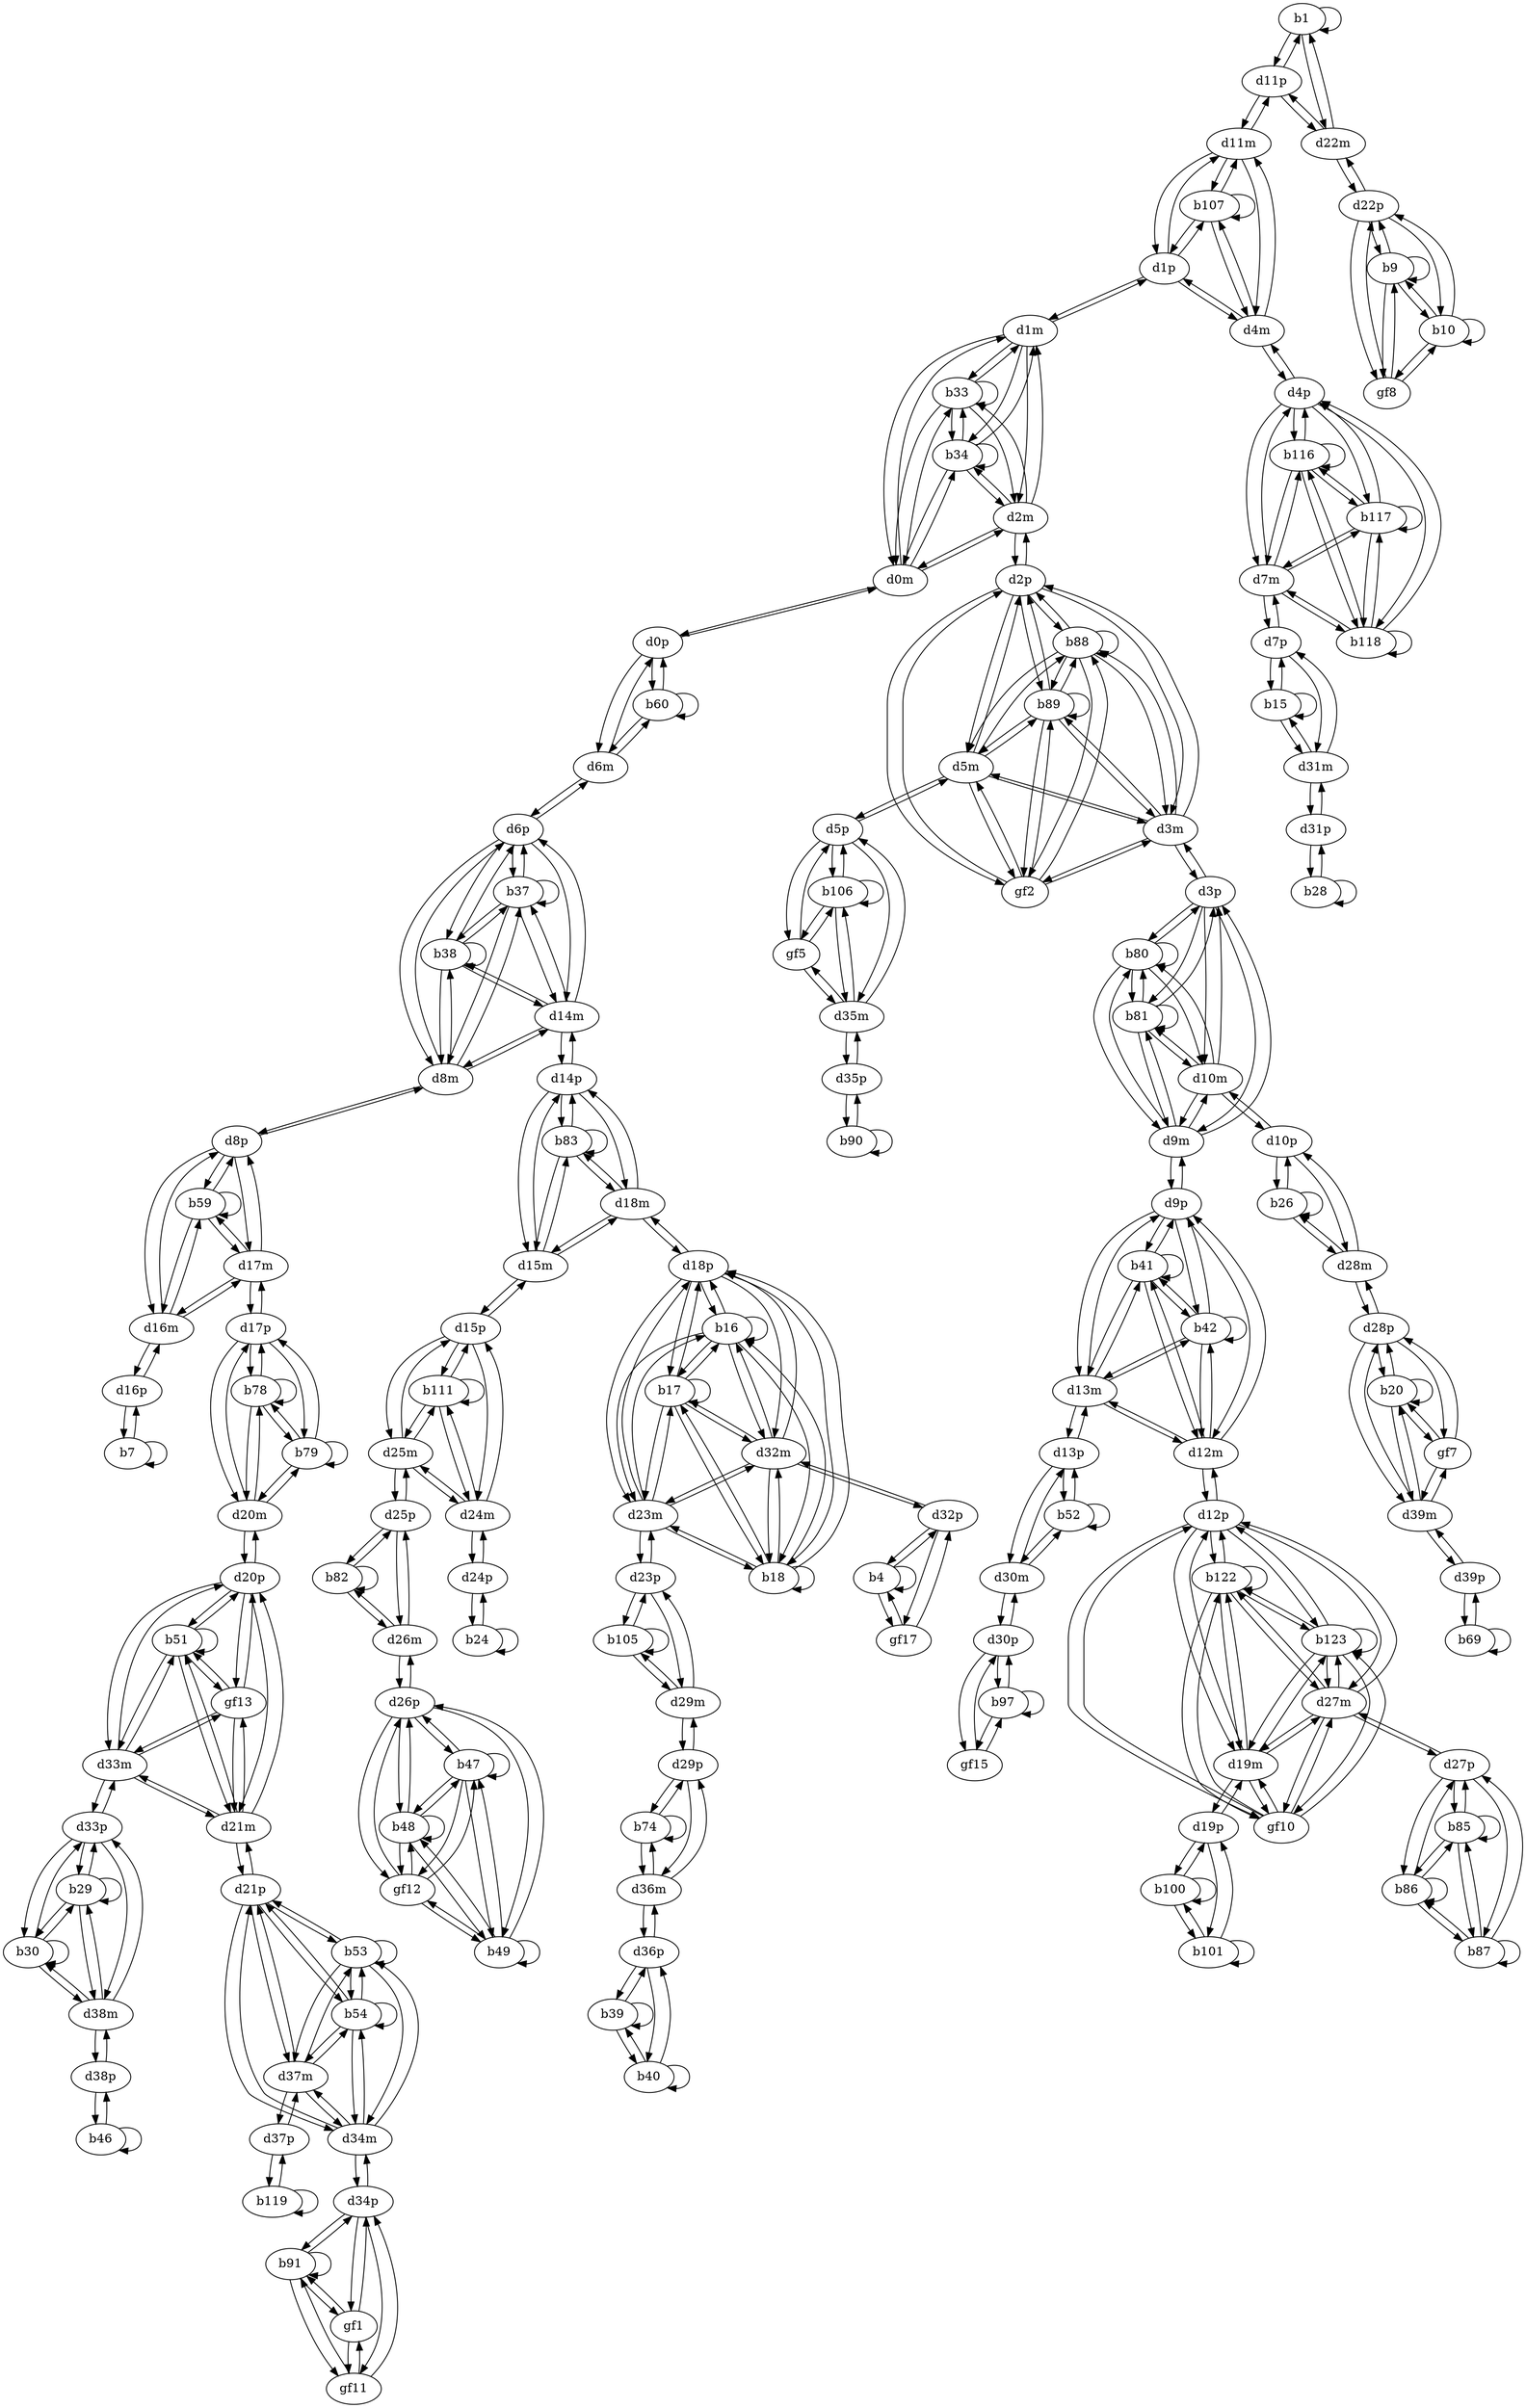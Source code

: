 digraph G {
  b1;
  b4;
  gf17;
  b7;
  b9;
  b10;
  gf8;
  b15;
  b16;
  b17;
  b18;
  b20;
  gf7;
  b24;
  b26;
  b28;
  b29;
  b30;
  b33;
  b34;
  b37;
  b38;
  b39;
  b40;
  b41;
  b42;
  b46;
  b47;
  b48;
  b49;
  gf12;
  b51;
  gf13;
  b52;
  b53;
  b54;
  b59;
  b60;
  b69;
  b74;
  b78;
  b79;
  b80;
  b81;
  b82;
  b83;
  b85;
  b86;
  b87;
  b88;
  b89;
  gf2;
  b90;
  b91;
  gf1;
  gf11;
  b97;
  gf15;
  b100;
  b101;
  b105;
  b106;
  gf5;
  b107;
  b111;
  b116;
  b117;
  b118;
  b119;
  b122;
  b123;
  gf10;
  d0m;
  d0p;
  d1m;
  d1p;
  d2m;
  d2p;
  d3m;
  d3p;
  d4m;
  d4p;
  d5m;
  d5p;
  d6m;
  d6p;
  d7m;
  d7p;
  d8m;
  d8p;
  d9m;
  d9p;
  d10m;
  d10p;
  d11m;
  d11p;
  d12m;
  d12p;
  d13m;
  d13p;
  d14m;
  d14p;
  d15m;
  d15p;
  d16m;
  d16p;
  d17m;
  d17p;
  d18m;
  d18p;
  d19m;
  d19p;
  d20m;
  d20p;
  d21m;
  d21p;
  d22m;
  d22p;
  d23m;
  d23p;
  d24m;
  d24p;
  d25m;
  d25p;
  d26m;
  d26p;
  d27m;
  d27p;
  d28m;
  d28p;
  d29m;
  d29p;
  d30m;
  d30p;
  d31m;
  d31p;
  d32m;
  d32p;
  d33m;
  d33p;
  d34m;
  d34p;
  d35m;
  d35p;
  d36m;
  d36p;
  d37m;
  d37p;
  d38m;
  d38p;
  d39m;
  d39p;
  b1 -> b1;
  b4 -> b4;
  b4 -> gf17;
  gf17 -> b4;
  b7 -> b7;
  b9 -> b9;
  b9 -> b10;
  b9 -> gf8;
  b10 -> b9;
  b10 -> b10;
  b10 -> gf8;
  gf8 -> b9;
  gf8 -> b10;
  b15 -> b15;
  b16 -> b16;
  b16 -> b17;
  b16 -> b18;
  b17 -> b16;
  b17 -> b17;
  b17 -> b18;
  b18 -> b16;
  b18 -> b17;
  b18 -> b18;
  b20 -> b20;
  b20 -> gf7;
  gf7 -> b20;
  b24 -> b24;
  b26 -> b26;
  b28 -> b28;
  b29 -> b29;
  b29 -> b30;
  b30 -> b29;
  b30 -> b30;
  b33 -> b33;
  b33 -> b34;
  b34 -> b33;
  b34 -> b34;
  b37 -> b37;
  b37 -> b38;
  b38 -> b37;
  b38 -> b38;
  b39 -> b39;
  b39 -> b40;
  b40 -> b39;
  b40 -> b40;
  b41 -> b41;
  b41 -> b42;
  b42 -> b41;
  b42 -> b42;
  b46 -> b46;
  b47 -> b47;
  b47 -> b48;
  b47 -> b49;
  b47 -> gf12;
  b48 -> b47;
  b48 -> b48;
  b48 -> b49;
  b48 -> gf12;
  b49 -> b47;
  b49 -> b48;
  b49 -> b49;
  b49 -> gf12;
  gf12 -> b47;
  gf12 -> b48;
  gf12 -> b49;
  b51 -> b51;
  b51 -> gf13;
  gf13 -> b51;
  b52 -> b52;
  b53 -> b53;
  b53 -> b54;
  b54 -> b53;
  b54 -> b54;
  b59 -> b59;
  b60 -> b60;
  b69 -> b69;
  b74 -> b74;
  b78 -> b78;
  b78 -> b79;
  b79 -> b78;
  b79 -> b79;
  b80 -> b80;
  b80 -> b81;
  b81 -> b80;
  b81 -> b81;
  b82 -> b82;
  b83 -> b83;
  b85 -> b85;
  b85 -> b86;
  b85 -> b87;
  b86 -> b85;
  b86 -> b86;
  b86 -> b87;
  b87 -> b85;
  b87 -> b86;
  b87 -> b87;
  b88 -> b88;
  b88 -> b89;
  b88 -> gf2;
  b89 -> b88;
  b89 -> b89;
  b89 -> gf2;
  gf2 -> b88;
  gf2 -> b89;
  b90 -> b90;
  b91 -> b91;
  b91 -> gf1;
  b91 -> gf11;
  gf1 -> b91;
  gf1 -> gf11;
  gf11 -> b91;
  gf11 -> gf1;
  b97 -> b97;
  b97 -> gf15;
  gf15 -> b97;
  b100 -> b100;
  b100 -> b101;
  b101 -> b100;
  b101 -> b101;
  b105 -> b105;
  b106 -> b106;
  b106 -> gf5;
  gf5 -> b106;
  b107 -> b107;
  b111 -> b111;
  b116 -> b116;
  b116 -> b117;
  b116 -> b118;
  b117 -> b116;
  b117 -> b117;
  b117 -> b118;
  b118 -> b116;
  b118 -> b117;
  b118 -> b118;
  b119 -> b119;
  b122 -> b122;
  b122 -> b123;
  b122 -> gf10;
  b123 -> b122;
  b123 -> b123;
  b123 -> gf10;
  gf10 -> b122;
  gf10 -> b123;
  d0m -> d0p;
  d0p -> d0m;
  b33 -> d0m;
  d0m -> b33;
  b34 -> d0m;
  d0m -> b34;
  b60 -> d0p;
  d0p -> b60;
  d1m -> d1p;
  d1p -> d1m;
  b33 -> d1m;
  d1m -> b33;
  b34 -> d1m;
  d1m -> b34;
  b107 -> d1p;
  d1p -> b107;
  d2m -> d2p;
  d2p -> d2m;
  b33 -> d2m;
  d2m -> b33;
  b34 -> d2m;
  d2m -> b34;
  b88 -> d2p;
  d2p -> b88;
  b89 -> d2p;
  d2p -> b89;
  gf2 -> d2p;
  d2p -> gf2;
  d3m -> d3p;
  d3p -> d3m;
  b88 -> d3m;
  d3m -> b88;
  b89 -> d3m;
  d3m -> b89;
  gf2 -> d3m;
  d3m -> gf2;
  b80 -> d3p;
  d3p -> b80;
  b81 -> d3p;
  d3p -> b81;
  d4m -> d4p;
  d4p -> d4m;
  b107 -> d4m;
  d4m -> b107;
  b116 -> d4p;
  d4p -> b116;
  b117 -> d4p;
  d4p -> b117;
  b118 -> d4p;
  d4p -> b118;
  d5m -> d5p;
  d5p -> d5m;
  b88 -> d5m;
  d5m -> b88;
  b89 -> d5m;
  d5m -> b89;
  gf2 -> d5m;
  d5m -> gf2;
  b106 -> d5p;
  d5p -> b106;
  gf5 -> d5p;
  d5p -> gf5;
  d6m -> d6p;
  d6p -> d6m;
  b60 -> d6m;
  d6m -> b60;
  b37 -> d6p;
  d6p -> b37;
  b38 -> d6p;
  d6p -> b38;
  d7m -> d7p;
  d7p -> d7m;
  b116 -> d7m;
  d7m -> b116;
  b117 -> d7m;
  d7m -> b117;
  b118 -> d7m;
  d7m -> b118;
  b15 -> d7p;
  d7p -> b15;
  d8m -> d8p;
  d8p -> d8m;
  b37 -> d8m;
  d8m -> b37;
  b38 -> d8m;
  d8m -> b38;
  b59 -> d8p;
  d8p -> b59;
  d9m -> d9p;
  d9p -> d9m;
  b80 -> d9m;
  d9m -> b80;
  b81 -> d9m;
  d9m -> b81;
  b41 -> d9p;
  d9p -> b41;
  b42 -> d9p;
  d9p -> b42;
  d10m -> d10p;
  d10p -> d10m;
  b80 -> d10m;
  d10m -> b80;
  b81 -> d10m;
  d10m -> b81;
  b26 -> d10p;
  d10p -> b26;
  d11m -> d11p;
  d11p -> d11m;
  b107 -> d11m;
  d11m -> b107;
  b1 -> d11p;
  d11p -> b1;
  d12m -> d12p;
  d12p -> d12m;
  b41 -> d12m;
  d12m -> b41;
  b42 -> d12m;
  d12m -> b42;
  b122 -> d12p;
  d12p -> b122;
  b123 -> d12p;
  d12p -> b123;
  gf10 -> d12p;
  d12p -> gf10;
  d13m -> d13p;
  d13p -> d13m;
  b41 -> d13m;
  d13m -> b41;
  b42 -> d13m;
  d13m -> b42;
  b52 -> d13p;
  d13p -> b52;
  d14m -> d14p;
  d14p -> d14m;
  b37 -> d14m;
  d14m -> b37;
  b38 -> d14m;
  d14m -> b38;
  b83 -> d14p;
  d14p -> b83;
  d15m -> d15p;
  d15p -> d15m;
  b83 -> d15m;
  d15m -> b83;
  b111 -> d15p;
  d15p -> b111;
  d16m -> d16p;
  d16p -> d16m;
  b59 -> d16m;
  d16m -> b59;
  b7 -> d16p;
  d16p -> b7;
  d17m -> d17p;
  d17p -> d17m;
  b59 -> d17m;
  d17m -> b59;
  b78 -> d17p;
  d17p -> b78;
  b79 -> d17p;
  d17p -> b79;
  d18m -> d18p;
  d18p -> d18m;
  b83 -> d18m;
  d18m -> b83;
  b16 -> d18p;
  d18p -> b16;
  b17 -> d18p;
  d18p -> b17;
  b18 -> d18p;
  d18p -> b18;
  d19m -> d19p;
  d19p -> d19m;
  b122 -> d19m;
  d19m -> b122;
  b123 -> d19m;
  d19m -> b123;
  gf10 -> d19m;
  d19m -> gf10;
  b100 -> d19p;
  d19p -> b100;
  b101 -> d19p;
  d19p -> b101;
  d20m -> d20p;
  d20p -> d20m;
  b78 -> d20m;
  d20m -> b78;
  b79 -> d20m;
  d20m -> b79;
  b51 -> d20p;
  d20p -> b51;
  gf13 -> d20p;
  d20p -> gf13;
  d21m -> d21p;
  d21p -> d21m;
  b51 -> d21m;
  d21m -> b51;
  gf13 -> d21m;
  d21m -> gf13;
  b53 -> d21p;
  d21p -> b53;
  b54 -> d21p;
  d21p -> b54;
  d22m -> d22p;
  d22p -> d22m;
  b1 -> d22m;
  d22m -> b1;
  b9 -> d22p;
  d22p -> b9;
  b10 -> d22p;
  d22p -> b10;
  gf8 -> d22p;
  d22p -> gf8;
  d23m -> d23p;
  d23p -> d23m;
  b16 -> d23m;
  d23m -> b16;
  b17 -> d23m;
  d23m -> b17;
  b18 -> d23m;
  d23m -> b18;
  b105 -> d23p;
  d23p -> b105;
  d24m -> d24p;
  d24p -> d24m;
  b111 -> d24m;
  d24m -> b111;
  b24 -> d24p;
  d24p -> b24;
  d25m -> d25p;
  d25p -> d25m;
  b111 -> d25m;
  d25m -> b111;
  b82 -> d25p;
  d25p -> b82;
  d26m -> d26p;
  d26p -> d26m;
  b82 -> d26m;
  d26m -> b82;
  b47 -> d26p;
  d26p -> b47;
  b48 -> d26p;
  d26p -> b48;
  b49 -> d26p;
  d26p -> b49;
  gf12 -> d26p;
  d26p -> gf12;
  d27m -> d27p;
  d27p -> d27m;
  b122 -> d27m;
  d27m -> b122;
  b123 -> d27m;
  d27m -> b123;
  gf10 -> d27m;
  d27m -> gf10;
  b85 -> d27p;
  d27p -> b85;
  b86 -> d27p;
  d27p -> b86;
  b87 -> d27p;
  d27p -> b87;
  d28m -> d28p;
  d28p -> d28m;
  b26 -> d28m;
  d28m -> b26;
  b20 -> d28p;
  d28p -> b20;
  gf7 -> d28p;
  d28p -> gf7;
  d29m -> d29p;
  d29p -> d29m;
  b105 -> d29m;
  d29m -> b105;
  b74 -> d29p;
  d29p -> b74;
  d30m -> d30p;
  d30p -> d30m;
  b52 -> d30m;
  d30m -> b52;
  b97 -> d30p;
  d30p -> b97;
  gf15 -> d30p;
  d30p -> gf15;
  d31m -> d31p;
  d31p -> d31m;
  b15 -> d31m;
  d31m -> b15;
  b28 -> d31p;
  d31p -> b28;
  d32m -> d32p;
  d32p -> d32m;
  b16 -> d32m;
  d32m -> b16;
  b17 -> d32m;
  d32m -> b17;
  b18 -> d32m;
  d32m -> b18;
  b4 -> d32p;
  d32p -> b4;
  gf17 -> d32p;
  d32p -> gf17;
  d33m -> d33p;
  d33p -> d33m;
  b51 -> d33m;
  d33m -> b51;
  gf13 -> d33m;
  d33m -> gf13;
  b29 -> d33p;
  d33p -> b29;
  b30 -> d33p;
  d33p -> b30;
  d34m -> d34p;
  d34p -> d34m;
  b53 -> d34m;
  d34m -> b53;
  b54 -> d34m;
  d34m -> b54;
  b91 -> d34p;
  d34p -> b91;
  gf1 -> d34p;
  d34p -> gf1;
  gf11 -> d34p;
  d34p -> gf11;
  d35m -> d35p;
  d35p -> d35m;
  b106 -> d35m;
  d35m -> b106;
  gf5 -> d35m;
  d35m -> gf5;
  b90 -> d35p;
  d35p -> b90;
  d36m -> d36p;
  d36p -> d36m;
  b74 -> d36m;
  d36m -> b74;
  b39 -> d36p;
  d36p -> b39;
  b40 -> d36p;
  d36p -> b40;
  d37m -> d37p;
  d37p -> d37m;
  b53 -> d37m;
  d37m -> b53;
  b54 -> d37m;
  d37m -> b54;
  b119 -> d37p;
  d37p -> b119;
  d38m -> d38p;
  d38p -> d38m;
  b29 -> d38m;
  d38m -> b29;
  b30 -> d38m;
  d38m -> b30;
  b46 -> d38p;
  d38p -> b46;
  d39m -> d39p;
  d39p -> d39m;
  b20 -> d39m;
  d39m -> b20;
  gf7 -> d39m;
  d39m -> gf7;
  b69 -> d39p;
  d39p -> b69;
  d11p -> d22m;
  d22m -> d11p;
  d7p -> d31m;
  d31m -> d7p;
  d18p -> d23m;
  d18p -> d32m;
  d23m -> d18p;
  d23m -> d32m;
  d32m -> d18p;
  d32m -> d23m;
  d28p -> d39m;
  d39m -> d28p;
  d10p -> d28m;
  d28m -> d10p;
  d33p -> d38m;
  d38m -> d33p;
  d0m -> d1m;
  d0m -> d2m;
  d1m -> d0m;
  d1m -> d2m;
  d2m -> d0m;
  d2m -> d1m;
  d6p -> d8m;
  d6p -> d14m;
  d8m -> d6p;
  d8m -> d14m;
  d14m -> d6p;
  d14m -> d8m;
  d9p -> d12m;
  d9p -> d13m;
  d12m -> d9p;
  d12m -> d13m;
  d13m -> d9p;
  d13m -> d12m;
  d20p -> d21m;
  d20p -> d33m;
  d21m -> d20p;
  d21m -> d33m;
  d33m -> d20p;
  d33m -> d21m;
  d13p -> d30m;
  d30m -> d13p;
  d21p -> d34m;
  d21p -> d37m;
  d34m -> d21p;
  d34m -> d37m;
  d37m -> d21p;
  d37m -> d34m;
  d8p -> d16m;
  d8p -> d17m;
  d16m -> d8p;
  d16m -> d17m;
  d17m -> d8p;
  d17m -> d16m;
  d0p -> d6m;
  d6m -> d0p;
  d29p -> d36m;
  d36m -> d29p;
  d17p -> d20m;
  d20m -> d17p;
  d3p -> d9m;
  d3p -> d10m;
  d9m -> d3p;
  d9m -> d10m;
  d10m -> d3p;
  d10m -> d9m;
  d25p -> d26m;
  d26m -> d25p;
  d14p -> d15m;
  d14p -> d18m;
  d15m -> d14p;
  d15m -> d18m;
  d18m -> d14p;
  d18m -> d15m;
  d2p -> d3m;
  d2p -> d5m;
  d3m -> d2p;
  d3m -> d5m;
  d5m -> d2p;
  d5m -> d3m;
  d23p -> d29m;
  d29m -> d23p;
  d5p -> d35m;
  d35m -> d5p;
  d1p -> d4m;
  d1p -> d11m;
  d4m -> d1p;
  d4m -> d11m;
  d11m -> d1p;
  d11m -> d4m;
  d15p -> d24m;
  d15p -> d25m;
  d24m -> d15p;
  d24m -> d25m;
  d25m -> d15p;
  d25m -> d24m;
  d4p -> d7m;
  d7m -> d4p;
  d12p -> d19m;
  d12p -> d27m;
  d19m -> d12p;
  d19m -> d27m;
  d27m -> d12p;
  d27m -> d19m;
}
